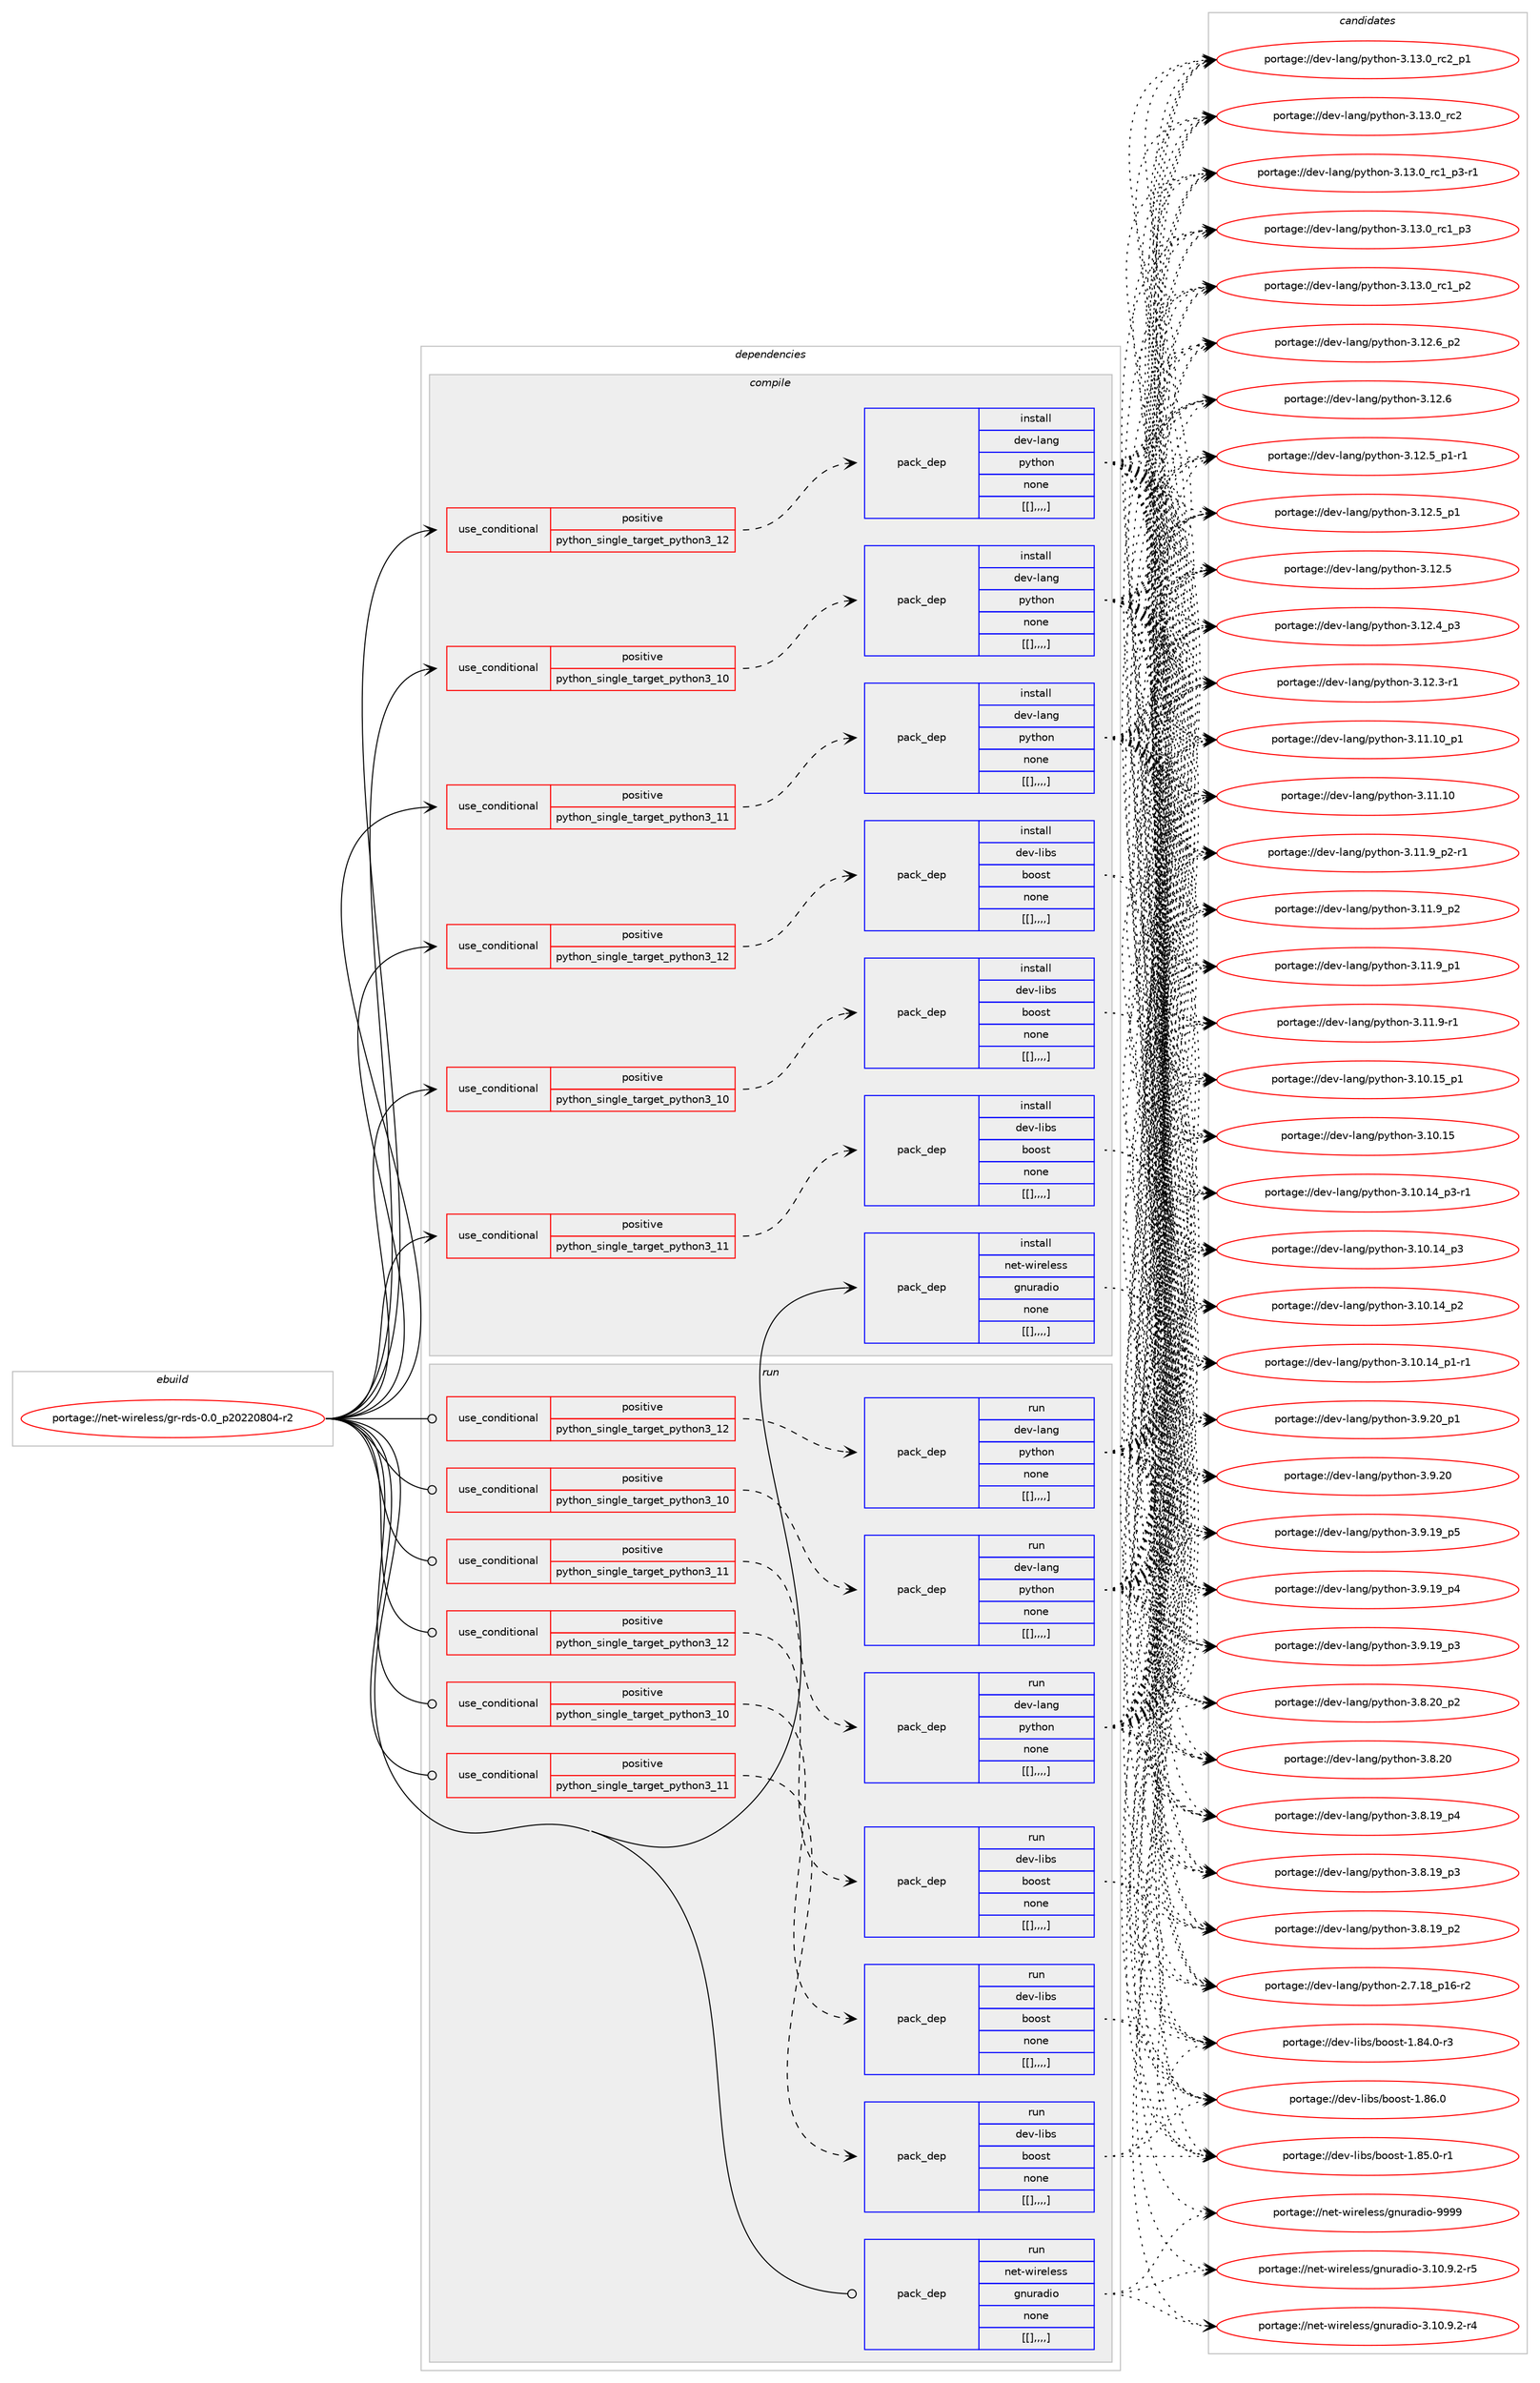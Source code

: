 digraph prolog {

# *************
# Graph options
# *************

newrank=true;
concentrate=true;
compound=true;
graph [rankdir=LR,fontname=Helvetica,fontsize=10,ranksep=1.5];#, ranksep=2.5, nodesep=0.2];
edge  [arrowhead=vee];
node  [fontname=Helvetica,fontsize=10];

# **********
# The ebuild
# **********

subgraph cluster_leftcol {
color=gray;
label=<<i>ebuild</i>>;
id [label="portage://net-wireless/gr-rds-0.0_p20220804-r2", color=red, width=4, href="../net-wireless/gr-rds-0.0_p20220804-r2.svg"];
}

# ****************
# The dependencies
# ****************

subgraph cluster_midcol {
color=gray;
label=<<i>dependencies</i>>;
subgraph cluster_compile {
fillcolor="#eeeeee";
style=filled;
label=<<i>compile</i>>;
subgraph cond106673 {
dependency399036 [label=<<TABLE BORDER="0" CELLBORDER="1" CELLSPACING="0" CELLPADDING="4"><TR><TD ROWSPAN="3" CELLPADDING="10">use_conditional</TD></TR><TR><TD>positive</TD></TR><TR><TD>python_single_target_python3_10</TD></TR></TABLE>>, shape=none, color=red];
subgraph pack289528 {
dependency399037 [label=<<TABLE BORDER="0" CELLBORDER="1" CELLSPACING="0" CELLPADDING="4" WIDTH="220"><TR><TD ROWSPAN="6" CELLPADDING="30">pack_dep</TD></TR><TR><TD WIDTH="110">install</TD></TR><TR><TD>dev-lang</TD></TR><TR><TD>python</TD></TR><TR><TD>none</TD></TR><TR><TD>[[],,,,]</TD></TR></TABLE>>, shape=none, color=blue];
}
dependency399036:e -> dependency399037:w [weight=20,style="dashed",arrowhead="vee"];
}
id:e -> dependency399036:w [weight=20,style="solid",arrowhead="vee"];
subgraph cond106674 {
dependency399038 [label=<<TABLE BORDER="0" CELLBORDER="1" CELLSPACING="0" CELLPADDING="4"><TR><TD ROWSPAN="3" CELLPADDING="10">use_conditional</TD></TR><TR><TD>positive</TD></TR><TR><TD>python_single_target_python3_10</TD></TR></TABLE>>, shape=none, color=red];
subgraph pack289529 {
dependency399039 [label=<<TABLE BORDER="0" CELLBORDER="1" CELLSPACING="0" CELLPADDING="4" WIDTH="220"><TR><TD ROWSPAN="6" CELLPADDING="30">pack_dep</TD></TR><TR><TD WIDTH="110">install</TD></TR><TR><TD>dev-libs</TD></TR><TR><TD>boost</TD></TR><TR><TD>none</TD></TR><TR><TD>[[],,,,]</TD></TR></TABLE>>, shape=none, color=blue];
}
dependency399038:e -> dependency399039:w [weight=20,style="dashed",arrowhead="vee"];
}
id:e -> dependency399038:w [weight=20,style="solid",arrowhead="vee"];
subgraph cond106675 {
dependency399040 [label=<<TABLE BORDER="0" CELLBORDER="1" CELLSPACING="0" CELLPADDING="4"><TR><TD ROWSPAN="3" CELLPADDING="10">use_conditional</TD></TR><TR><TD>positive</TD></TR><TR><TD>python_single_target_python3_11</TD></TR></TABLE>>, shape=none, color=red];
subgraph pack289530 {
dependency399041 [label=<<TABLE BORDER="0" CELLBORDER="1" CELLSPACING="0" CELLPADDING="4" WIDTH="220"><TR><TD ROWSPAN="6" CELLPADDING="30">pack_dep</TD></TR><TR><TD WIDTH="110">install</TD></TR><TR><TD>dev-lang</TD></TR><TR><TD>python</TD></TR><TR><TD>none</TD></TR><TR><TD>[[],,,,]</TD></TR></TABLE>>, shape=none, color=blue];
}
dependency399040:e -> dependency399041:w [weight=20,style="dashed",arrowhead="vee"];
}
id:e -> dependency399040:w [weight=20,style="solid",arrowhead="vee"];
subgraph cond106676 {
dependency399042 [label=<<TABLE BORDER="0" CELLBORDER="1" CELLSPACING="0" CELLPADDING="4"><TR><TD ROWSPAN="3" CELLPADDING="10">use_conditional</TD></TR><TR><TD>positive</TD></TR><TR><TD>python_single_target_python3_11</TD></TR></TABLE>>, shape=none, color=red];
subgraph pack289531 {
dependency399043 [label=<<TABLE BORDER="0" CELLBORDER="1" CELLSPACING="0" CELLPADDING="4" WIDTH="220"><TR><TD ROWSPAN="6" CELLPADDING="30">pack_dep</TD></TR><TR><TD WIDTH="110">install</TD></TR><TR><TD>dev-libs</TD></TR><TR><TD>boost</TD></TR><TR><TD>none</TD></TR><TR><TD>[[],,,,]</TD></TR></TABLE>>, shape=none, color=blue];
}
dependency399042:e -> dependency399043:w [weight=20,style="dashed",arrowhead="vee"];
}
id:e -> dependency399042:w [weight=20,style="solid",arrowhead="vee"];
subgraph cond106677 {
dependency399044 [label=<<TABLE BORDER="0" CELLBORDER="1" CELLSPACING="0" CELLPADDING="4"><TR><TD ROWSPAN="3" CELLPADDING="10">use_conditional</TD></TR><TR><TD>positive</TD></TR><TR><TD>python_single_target_python3_12</TD></TR></TABLE>>, shape=none, color=red];
subgraph pack289532 {
dependency399045 [label=<<TABLE BORDER="0" CELLBORDER="1" CELLSPACING="0" CELLPADDING="4" WIDTH="220"><TR><TD ROWSPAN="6" CELLPADDING="30">pack_dep</TD></TR><TR><TD WIDTH="110">install</TD></TR><TR><TD>dev-lang</TD></TR><TR><TD>python</TD></TR><TR><TD>none</TD></TR><TR><TD>[[],,,,]</TD></TR></TABLE>>, shape=none, color=blue];
}
dependency399044:e -> dependency399045:w [weight=20,style="dashed",arrowhead="vee"];
}
id:e -> dependency399044:w [weight=20,style="solid",arrowhead="vee"];
subgraph cond106678 {
dependency399046 [label=<<TABLE BORDER="0" CELLBORDER="1" CELLSPACING="0" CELLPADDING="4"><TR><TD ROWSPAN="3" CELLPADDING="10">use_conditional</TD></TR><TR><TD>positive</TD></TR><TR><TD>python_single_target_python3_12</TD></TR></TABLE>>, shape=none, color=red];
subgraph pack289533 {
dependency399047 [label=<<TABLE BORDER="0" CELLBORDER="1" CELLSPACING="0" CELLPADDING="4" WIDTH="220"><TR><TD ROWSPAN="6" CELLPADDING="30">pack_dep</TD></TR><TR><TD WIDTH="110">install</TD></TR><TR><TD>dev-libs</TD></TR><TR><TD>boost</TD></TR><TR><TD>none</TD></TR><TR><TD>[[],,,,]</TD></TR></TABLE>>, shape=none, color=blue];
}
dependency399046:e -> dependency399047:w [weight=20,style="dashed",arrowhead="vee"];
}
id:e -> dependency399046:w [weight=20,style="solid",arrowhead="vee"];
subgraph pack289534 {
dependency399048 [label=<<TABLE BORDER="0" CELLBORDER="1" CELLSPACING="0" CELLPADDING="4" WIDTH="220"><TR><TD ROWSPAN="6" CELLPADDING="30">pack_dep</TD></TR><TR><TD WIDTH="110">install</TD></TR><TR><TD>net-wireless</TD></TR><TR><TD>gnuradio</TD></TR><TR><TD>none</TD></TR><TR><TD>[[],,,,]</TD></TR></TABLE>>, shape=none, color=blue];
}
id:e -> dependency399048:w [weight=20,style="solid",arrowhead="vee"];
}
subgraph cluster_compileandrun {
fillcolor="#eeeeee";
style=filled;
label=<<i>compile and run</i>>;
}
subgraph cluster_run {
fillcolor="#eeeeee";
style=filled;
label=<<i>run</i>>;
subgraph cond106679 {
dependency399049 [label=<<TABLE BORDER="0" CELLBORDER="1" CELLSPACING="0" CELLPADDING="4"><TR><TD ROWSPAN="3" CELLPADDING="10">use_conditional</TD></TR><TR><TD>positive</TD></TR><TR><TD>python_single_target_python3_10</TD></TR></TABLE>>, shape=none, color=red];
subgraph pack289535 {
dependency399050 [label=<<TABLE BORDER="0" CELLBORDER="1" CELLSPACING="0" CELLPADDING="4" WIDTH="220"><TR><TD ROWSPAN="6" CELLPADDING="30">pack_dep</TD></TR><TR><TD WIDTH="110">run</TD></TR><TR><TD>dev-lang</TD></TR><TR><TD>python</TD></TR><TR><TD>none</TD></TR><TR><TD>[[],,,,]</TD></TR></TABLE>>, shape=none, color=blue];
}
dependency399049:e -> dependency399050:w [weight=20,style="dashed",arrowhead="vee"];
}
id:e -> dependency399049:w [weight=20,style="solid",arrowhead="odot"];
subgraph cond106680 {
dependency399051 [label=<<TABLE BORDER="0" CELLBORDER="1" CELLSPACING="0" CELLPADDING="4"><TR><TD ROWSPAN="3" CELLPADDING="10">use_conditional</TD></TR><TR><TD>positive</TD></TR><TR><TD>python_single_target_python3_10</TD></TR></TABLE>>, shape=none, color=red];
subgraph pack289536 {
dependency399052 [label=<<TABLE BORDER="0" CELLBORDER="1" CELLSPACING="0" CELLPADDING="4" WIDTH="220"><TR><TD ROWSPAN="6" CELLPADDING="30">pack_dep</TD></TR><TR><TD WIDTH="110">run</TD></TR><TR><TD>dev-libs</TD></TR><TR><TD>boost</TD></TR><TR><TD>none</TD></TR><TR><TD>[[],,,,]</TD></TR></TABLE>>, shape=none, color=blue];
}
dependency399051:e -> dependency399052:w [weight=20,style="dashed",arrowhead="vee"];
}
id:e -> dependency399051:w [weight=20,style="solid",arrowhead="odot"];
subgraph cond106681 {
dependency399053 [label=<<TABLE BORDER="0" CELLBORDER="1" CELLSPACING="0" CELLPADDING="4"><TR><TD ROWSPAN="3" CELLPADDING="10">use_conditional</TD></TR><TR><TD>positive</TD></TR><TR><TD>python_single_target_python3_11</TD></TR></TABLE>>, shape=none, color=red];
subgraph pack289537 {
dependency399054 [label=<<TABLE BORDER="0" CELLBORDER="1" CELLSPACING="0" CELLPADDING="4" WIDTH="220"><TR><TD ROWSPAN="6" CELLPADDING="30">pack_dep</TD></TR><TR><TD WIDTH="110">run</TD></TR><TR><TD>dev-lang</TD></TR><TR><TD>python</TD></TR><TR><TD>none</TD></TR><TR><TD>[[],,,,]</TD></TR></TABLE>>, shape=none, color=blue];
}
dependency399053:e -> dependency399054:w [weight=20,style="dashed",arrowhead="vee"];
}
id:e -> dependency399053:w [weight=20,style="solid",arrowhead="odot"];
subgraph cond106682 {
dependency399055 [label=<<TABLE BORDER="0" CELLBORDER="1" CELLSPACING="0" CELLPADDING="4"><TR><TD ROWSPAN="3" CELLPADDING="10">use_conditional</TD></TR><TR><TD>positive</TD></TR><TR><TD>python_single_target_python3_11</TD></TR></TABLE>>, shape=none, color=red];
subgraph pack289538 {
dependency399056 [label=<<TABLE BORDER="0" CELLBORDER="1" CELLSPACING="0" CELLPADDING="4" WIDTH="220"><TR><TD ROWSPAN="6" CELLPADDING="30">pack_dep</TD></TR><TR><TD WIDTH="110">run</TD></TR><TR><TD>dev-libs</TD></TR><TR><TD>boost</TD></TR><TR><TD>none</TD></TR><TR><TD>[[],,,,]</TD></TR></TABLE>>, shape=none, color=blue];
}
dependency399055:e -> dependency399056:w [weight=20,style="dashed",arrowhead="vee"];
}
id:e -> dependency399055:w [weight=20,style="solid",arrowhead="odot"];
subgraph cond106683 {
dependency399057 [label=<<TABLE BORDER="0" CELLBORDER="1" CELLSPACING="0" CELLPADDING="4"><TR><TD ROWSPAN="3" CELLPADDING="10">use_conditional</TD></TR><TR><TD>positive</TD></TR><TR><TD>python_single_target_python3_12</TD></TR></TABLE>>, shape=none, color=red];
subgraph pack289539 {
dependency399058 [label=<<TABLE BORDER="0" CELLBORDER="1" CELLSPACING="0" CELLPADDING="4" WIDTH="220"><TR><TD ROWSPAN="6" CELLPADDING="30">pack_dep</TD></TR><TR><TD WIDTH="110">run</TD></TR><TR><TD>dev-lang</TD></TR><TR><TD>python</TD></TR><TR><TD>none</TD></TR><TR><TD>[[],,,,]</TD></TR></TABLE>>, shape=none, color=blue];
}
dependency399057:e -> dependency399058:w [weight=20,style="dashed",arrowhead="vee"];
}
id:e -> dependency399057:w [weight=20,style="solid",arrowhead="odot"];
subgraph cond106684 {
dependency399059 [label=<<TABLE BORDER="0" CELLBORDER="1" CELLSPACING="0" CELLPADDING="4"><TR><TD ROWSPAN="3" CELLPADDING="10">use_conditional</TD></TR><TR><TD>positive</TD></TR><TR><TD>python_single_target_python3_12</TD></TR></TABLE>>, shape=none, color=red];
subgraph pack289540 {
dependency399060 [label=<<TABLE BORDER="0" CELLBORDER="1" CELLSPACING="0" CELLPADDING="4" WIDTH="220"><TR><TD ROWSPAN="6" CELLPADDING="30">pack_dep</TD></TR><TR><TD WIDTH="110">run</TD></TR><TR><TD>dev-libs</TD></TR><TR><TD>boost</TD></TR><TR><TD>none</TD></TR><TR><TD>[[],,,,]</TD></TR></TABLE>>, shape=none, color=blue];
}
dependency399059:e -> dependency399060:w [weight=20,style="dashed",arrowhead="vee"];
}
id:e -> dependency399059:w [weight=20,style="solid",arrowhead="odot"];
subgraph pack289541 {
dependency399061 [label=<<TABLE BORDER="0" CELLBORDER="1" CELLSPACING="0" CELLPADDING="4" WIDTH="220"><TR><TD ROWSPAN="6" CELLPADDING="30">pack_dep</TD></TR><TR><TD WIDTH="110">run</TD></TR><TR><TD>net-wireless</TD></TR><TR><TD>gnuradio</TD></TR><TR><TD>none</TD></TR><TR><TD>[[],,,,]</TD></TR></TABLE>>, shape=none, color=blue];
}
id:e -> dependency399061:w [weight=20,style="solid",arrowhead="odot"];
}
}

# **************
# The candidates
# **************

subgraph cluster_choices {
rank=same;
color=gray;
label=<<i>candidates</i>>;

subgraph choice289528 {
color=black;
nodesep=1;
choice100101118451089711010347112121116104111110455146495146489511499509511249 [label="portage://dev-lang/python-3.13.0_rc2_p1", color=red, width=4,href="../dev-lang/python-3.13.0_rc2_p1.svg"];
choice10010111845108971101034711212111610411111045514649514648951149950 [label="portage://dev-lang/python-3.13.0_rc2", color=red, width=4,href="../dev-lang/python-3.13.0_rc2.svg"];
choice1001011184510897110103471121211161041111104551464951464895114994995112514511449 [label="portage://dev-lang/python-3.13.0_rc1_p3-r1", color=red, width=4,href="../dev-lang/python-3.13.0_rc1_p3-r1.svg"];
choice100101118451089711010347112121116104111110455146495146489511499499511251 [label="portage://dev-lang/python-3.13.0_rc1_p3", color=red, width=4,href="../dev-lang/python-3.13.0_rc1_p3.svg"];
choice100101118451089711010347112121116104111110455146495146489511499499511250 [label="portage://dev-lang/python-3.13.0_rc1_p2", color=red, width=4,href="../dev-lang/python-3.13.0_rc1_p2.svg"];
choice100101118451089711010347112121116104111110455146495046549511250 [label="portage://dev-lang/python-3.12.6_p2", color=red, width=4,href="../dev-lang/python-3.12.6_p2.svg"];
choice10010111845108971101034711212111610411111045514649504654 [label="portage://dev-lang/python-3.12.6", color=red, width=4,href="../dev-lang/python-3.12.6.svg"];
choice1001011184510897110103471121211161041111104551464950465395112494511449 [label="portage://dev-lang/python-3.12.5_p1-r1", color=red, width=4,href="../dev-lang/python-3.12.5_p1-r1.svg"];
choice100101118451089711010347112121116104111110455146495046539511249 [label="portage://dev-lang/python-3.12.5_p1", color=red, width=4,href="../dev-lang/python-3.12.5_p1.svg"];
choice10010111845108971101034711212111610411111045514649504653 [label="portage://dev-lang/python-3.12.5", color=red, width=4,href="../dev-lang/python-3.12.5.svg"];
choice100101118451089711010347112121116104111110455146495046529511251 [label="portage://dev-lang/python-3.12.4_p3", color=red, width=4,href="../dev-lang/python-3.12.4_p3.svg"];
choice100101118451089711010347112121116104111110455146495046514511449 [label="portage://dev-lang/python-3.12.3-r1", color=red, width=4,href="../dev-lang/python-3.12.3-r1.svg"];
choice10010111845108971101034711212111610411111045514649494649489511249 [label="portage://dev-lang/python-3.11.10_p1", color=red, width=4,href="../dev-lang/python-3.11.10_p1.svg"];
choice1001011184510897110103471121211161041111104551464949464948 [label="portage://dev-lang/python-3.11.10", color=red, width=4,href="../dev-lang/python-3.11.10.svg"];
choice1001011184510897110103471121211161041111104551464949465795112504511449 [label="portage://dev-lang/python-3.11.9_p2-r1", color=red, width=4,href="../dev-lang/python-3.11.9_p2-r1.svg"];
choice100101118451089711010347112121116104111110455146494946579511250 [label="portage://dev-lang/python-3.11.9_p2", color=red, width=4,href="../dev-lang/python-3.11.9_p2.svg"];
choice100101118451089711010347112121116104111110455146494946579511249 [label="portage://dev-lang/python-3.11.9_p1", color=red, width=4,href="../dev-lang/python-3.11.9_p1.svg"];
choice100101118451089711010347112121116104111110455146494946574511449 [label="portage://dev-lang/python-3.11.9-r1", color=red, width=4,href="../dev-lang/python-3.11.9-r1.svg"];
choice10010111845108971101034711212111610411111045514649484649539511249 [label="portage://dev-lang/python-3.10.15_p1", color=red, width=4,href="../dev-lang/python-3.10.15_p1.svg"];
choice1001011184510897110103471121211161041111104551464948464953 [label="portage://dev-lang/python-3.10.15", color=red, width=4,href="../dev-lang/python-3.10.15.svg"];
choice100101118451089711010347112121116104111110455146494846495295112514511449 [label="portage://dev-lang/python-3.10.14_p3-r1", color=red, width=4,href="../dev-lang/python-3.10.14_p3-r1.svg"];
choice10010111845108971101034711212111610411111045514649484649529511251 [label="portage://dev-lang/python-3.10.14_p3", color=red, width=4,href="../dev-lang/python-3.10.14_p3.svg"];
choice10010111845108971101034711212111610411111045514649484649529511250 [label="portage://dev-lang/python-3.10.14_p2", color=red, width=4,href="../dev-lang/python-3.10.14_p2.svg"];
choice100101118451089711010347112121116104111110455146494846495295112494511449 [label="portage://dev-lang/python-3.10.14_p1-r1", color=red, width=4,href="../dev-lang/python-3.10.14_p1-r1.svg"];
choice100101118451089711010347112121116104111110455146574650489511249 [label="portage://dev-lang/python-3.9.20_p1", color=red, width=4,href="../dev-lang/python-3.9.20_p1.svg"];
choice10010111845108971101034711212111610411111045514657465048 [label="portage://dev-lang/python-3.9.20", color=red, width=4,href="../dev-lang/python-3.9.20.svg"];
choice100101118451089711010347112121116104111110455146574649579511253 [label="portage://dev-lang/python-3.9.19_p5", color=red, width=4,href="../dev-lang/python-3.9.19_p5.svg"];
choice100101118451089711010347112121116104111110455146574649579511252 [label="portage://dev-lang/python-3.9.19_p4", color=red, width=4,href="../dev-lang/python-3.9.19_p4.svg"];
choice100101118451089711010347112121116104111110455146574649579511251 [label="portage://dev-lang/python-3.9.19_p3", color=red, width=4,href="../dev-lang/python-3.9.19_p3.svg"];
choice100101118451089711010347112121116104111110455146564650489511250 [label="portage://dev-lang/python-3.8.20_p2", color=red, width=4,href="../dev-lang/python-3.8.20_p2.svg"];
choice10010111845108971101034711212111610411111045514656465048 [label="portage://dev-lang/python-3.8.20", color=red, width=4,href="../dev-lang/python-3.8.20.svg"];
choice100101118451089711010347112121116104111110455146564649579511252 [label="portage://dev-lang/python-3.8.19_p4", color=red, width=4,href="../dev-lang/python-3.8.19_p4.svg"];
choice100101118451089711010347112121116104111110455146564649579511251 [label="portage://dev-lang/python-3.8.19_p3", color=red, width=4,href="../dev-lang/python-3.8.19_p3.svg"];
choice100101118451089711010347112121116104111110455146564649579511250 [label="portage://dev-lang/python-3.8.19_p2", color=red, width=4,href="../dev-lang/python-3.8.19_p2.svg"];
choice100101118451089711010347112121116104111110455046554649569511249544511450 [label="portage://dev-lang/python-2.7.18_p16-r2", color=red, width=4,href="../dev-lang/python-2.7.18_p16-r2.svg"];
dependency399037:e -> choice100101118451089711010347112121116104111110455146495146489511499509511249:w [style=dotted,weight="100"];
dependency399037:e -> choice10010111845108971101034711212111610411111045514649514648951149950:w [style=dotted,weight="100"];
dependency399037:e -> choice1001011184510897110103471121211161041111104551464951464895114994995112514511449:w [style=dotted,weight="100"];
dependency399037:e -> choice100101118451089711010347112121116104111110455146495146489511499499511251:w [style=dotted,weight="100"];
dependency399037:e -> choice100101118451089711010347112121116104111110455146495146489511499499511250:w [style=dotted,weight="100"];
dependency399037:e -> choice100101118451089711010347112121116104111110455146495046549511250:w [style=dotted,weight="100"];
dependency399037:e -> choice10010111845108971101034711212111610411111045514649504654:w [style=dotted,weight="100"];
dependency399037:e -> choice1001011184510897110103471121211161041111104551464950465395112494511449:w [style=dotted,weight="100"];
dependency399037:e -> choice100101118451089711010347112121116104111110455146495046539511249:w [style=dotted,weight="100"];
dependency399037:e -> choice10010111845108971101034711212111610411111045514649504653:w [style=dotted,weight="100"];
dependency399037:e -> choice100101118451089711010347112121116104111110455146495046529511251:w [style=dotted,weight="100"];
dependency399037:e -> choice100101118451089711010347112121116104111110455146495046514511449:w [style=dotted,weight="100"];
dependency399037:e -> choice10010111845108971101034711212111610411111045514649494649489511249:w [style=dotted,weight="100"];
dependency399037:e -> choice1001011184510897110103471121211161041111104551464949464948:w [style=dotted,weight="100"];
dependency399037:e -> choice1001011184510897110103471121211161041111104551464949465795112504511449:w [style=dotted,weight="100"];
dependency399037:e -> choice100101118451089711010347112121116104111110455146494946579511250:w [style=dotted,weight="100"];
dependency399037:e -> choice100101118451089711010347112121116104111110455146494946579511249:w [style=dotted,weight="100"];
dependency399037:e -> choice100101118451089711010347112121116104111110455146494946574511449:w [style=dotted,weight="100"];
dependency399037:e -> choice10010111845108971101034711212111610411111045514649484649539511249:w [style=dotted,weight="100"];
dependency399037:e -> choice1001011184510897110103471121211161041111104551464948464953:w [style=dotted,weight="100"];
dependency399037:e -> choice100101118451089711010347112121116104111110455146494846495295112514511449:w [style=dotted,weight="100"];
dependency399037:e -> choice10010111845108971101034711212111610411111045514649484649529511251:w [style=dotted,weight="100"];
dependency399037:e -> choice10010111845108971101034711212111610411111045514649484649529511250:w [style=dotted,weight="100"];
dependency399037:e -> choice100101118451089711010347112121116104111110455146494846495295112494511449:w [style=dotted,weight="100"];
dependency399037:e -> choice100101118451089711010347112121116104111110455146574650489511249:w [style=dotted,weight="100"];
dependency399037:e -> choice10010111845108971101034711212111610411111045514657465048:w [style=dotted,weight="100"];
dependency399037:e -> choice100101118451089711010347112121116104111110455146574649579511253:w [style=dotted,weight="100"];
dependency399037:e -> choice100101118451089711010347112121116104111110455146574649579511252:w [style=dotted,weight="100"];
dependency399037:e -> choice100101118451089711010347112121116104111110455146574649579511251:w [style=dotted,weight="100"];
dependency399037:e -> choice100101118451089711010347112121116104111110455146564650489511250:w [style=dotted,weight="100"];
dependency399037:e -> choice10010111845108971101034711212111610411111045514656465048:w [style=dotted,weight="100"];
dependency399037:e -> choice100101118451089711010347112121116104111110455146564649579511252:w [style=dotted,weight="100"];
dependency399037:e -> choice100101118451089711010347112121116104111110455146564649579511251:w [style=dotted,weight="100"];
dependency399037:e -> choice100101118451089711010347112121116104111110455146564649579511250:w [style=dotted,weight="100"];
dependency399037:e -> choice100101118451089711010347112121116104111110455046554649569511249544511450:w [style=dotted,weight="100"];
}
subgraph choice289529 {
color=black;
nodesep=1;
choice1001011184510810598115479811111111511645494656544648 [label="portage://dev-libs/boost-1.86.0", color=red, width=4,href="../dev-libs/boost-1.86.0.svg"];
choice10010111845108105981154798111111115116454946565346484511449 [label="portage://dev-libs/boost-1.85.0-r1", color=red, width=4,href="../dev-libs/boost-1.85.0-r1.svg"];
choice10010111845108105981154798111111115116454946565246484511451 [label="portage://dev-libs/boost-1.84.0-r3", color=red, width=4,href="../dev-libs/boost-1.84.0-r3.svg"];
dependency399039:e -> choice1001011184510810598115479811111111511645494656544648:w [style=dotted,weight="100"];
dependency399039:e -> choice10010111845108105981154798111111115116454946565346484511449:w [style=dotted,weight="100"];
dependency399039:e -> choice10010111845108105981154798111111115116454946565246484511451:w [style=dotted,weight="100"];
}
subgraph choice289530 {
color=black;
nodesep=1;
choice100101118451089711010347112121116104111110455146495146489511499509511249 [label="portage://dev-lang/python-3.13.0_rc2_p1", color=red, width=4,href="../dev-lang/python-3.13.0_rc2_p1.svg"];
choice10010111845108971101034711212111610411111045514649514648951149950 [label="portage://dev-lang/python-3.13.0_rc2", color=red, width=4,href="../dev-lang/python-3.13.0_rc2.svg"];
choice1001011184510897110103471121211161041111104551464951464895114994995112514511449 [label="portage://dev-lang/python-3.13.0_rc1_p3-r1", color=red, width=4,href="../dev-lang/python-3.13.0_rc1_p3-r1.svg"];
choice100101118451089711010347112121116104111110455146495146489511499499511251 [label="portage://dev-lang/python-3.13.0_rc1_p3", color=red, width=4,href="../dev-lang/python-3.13.0_rc1_p3.svg"];
choice100101118451089711010347112121116104111110455146495146489511499499511250 [label="portage://dev-lang/python-3.13.0_rc1_p2", color=red, width=4,href="../dev-lang/python-3.13.0_rc1_p2.svg"];
choice100101118451089711010347112121116104111110455146495046549511250 [label="portage://dev-lang/python-3.12.6_p2", color=red, width=4,href="../dev-lang/python-3.12.6_p2.svg"];
choice10010111845108971101034711212111610411111045514649504654 [label="portage://dev-lang/python-3.12.6", color=red, width=4,href="../dev-lang/python-3.12.6.svg"];
choice1001011184510897110103471121211161041111104551464950465395112494511449 [label="portage://dev-lang/python-3.12.5_p1-r1", color=red, width=4,href="../dev-lang/python-3.12.5_p1-r1.svg"];
choice100101118451089711010347112121116104111110455146495046539511249 [label="portage://dev-lang/python-3.12.5_p1", color=red, width=4,href="../dev-lang/python-3.12.5_p1.svg"];
choice10010111845108971101034711212111610411111045514649504653 [label="portage://dev-lang/python-3.12.5", color=red, width=4,href="../dev-lang/python-3.12.5.svg"];
choice100101118451089711010347112121116104111110455146495046529511251 [label="portage://dev-lang/python-3.12.4_p3", color=red, width=4,href="../dev-lang/python-3.12.4_p3.svg"];
choice100101118451089711010347112121116104111110455146495046514511449 [label="portage://dev-lang/python-3.12.3-r1", color=red, width=4,href="../dev-lang/python-3.12.3-r1.svg"];
choice10010111845108971101034711212111610411111045514649494649489511249 [label="portage://dev-lang/python-3.11.10_p1", color=red, width=4,href="../dev-lang/python-3.11.10_p1.svg"];
choice1001011184510897110103471121211161041111104551464949464948 [label="portage://dev-lang/python-3.11.10", color=red, width=4,href="../dev-lang/python-3.11.10.svg"];
choice1001011184510897110103471121211161041111104551464949465795112504511449 [label="portage://dev-lang/python-3.11.9_p2-r1", color=red, width=4,href="../dev-lang/python-3.11.9_p2-r1.svg"];
choice100101118451089711010347112121116104111110455146494946579511250 [label="portage://dev-lang/python-3.11.9_p2", color=red, width=4,href="../dev-lang/python-3.11.9_p2.svg"];
choice100101118451089711010347112121116104111110455146494946579511249 [label="portage://dev-lang/python-3.11.9_p1", color=red, width=4,href="../dev-lang/python-3.11.9_p1.svg"];
choice100101118451089711010347112121116104111110455146494946574511449 [label="portage://dev-lang/python-3.11.9-r1", color=red, width=4,href="../dev-lang/python-3.11.9-r1.svg"];
choice10010111845108971101034711212111610411111045514649484649539511249 [label="portage://dev-lang/python-3.10.15_p1", color=red, width=4,href="../dev-lang/python-3.10.15_p1.svg"];
choice1001011184510897110103471121211161041111104551464948464953 [label="portage://dev-lang/python-3.10.15", color=red, width=4,href="../dev-lang/python-3.10.15.svg"];
choice100101118451089711010347112121116104111110455146494846495295112514511449 [label="portage://dev-lang/python-3.10.14_p3-r1", color=red, width=4,href="../dev-lang/python-3.10.14_p3-r1.svg"];
choice10010111845108971101034711212111610411111045514649484649529511251 [label="portage://dev-lang/python-3.10.14_p3", color=red, width=4,href="../dev-lang/python-3.10.14_p3.svg"];
choice10010111845108971101034711212111610411111045514649484649529511250 [label="portage://dev-lang/python-3.10.14_p2", color=red, width=4,href="../dev-lang/python-3.10.14_p2.svg"];
choice100101118451089711010347112121116104111110455146494846495295112494511449 [label="portage://dev-lang/python-3.10.14_p1-r1", color=red, width=4,href="../dev-lang/python-3.10.14_p1-r1.svg"];
choice100101118451089711010347112121116104111110455146574650489511249 [label="portage://dev-lang/python-3.9.20_p1", color=red, width=4,href="../dev-lang/python-3.9.20_p1.svg"];
choice10010111845108971101034711212111610411111045514657465048 [label="portage://dev-lang/python-3.9.20", color=red, width=4,href="../dev-lang/python-3.9.20.svg"];
choice100101118451089711010347112121116104111110455146574649579511253 [label="portage://dev-lang/python-3.9.19_p5", color=red, width=4,href="../dev-lang/python-3.9.19_p5.svg"];
choice100101118451089711010347112121116104111110455146574649579511252 [label="portage://dev-lang/python-3.9.19_p4", color=red, width=4,href="../dev-lang/python-3.9.19_p4.svg"];
choice100101118451089711010347112121116104111110455146574649579511251 [label="portage://dev-lang/python-3.9.19_p3", color=red, width=4,href="../dev-lang/python-3.9.19_p3.svg"];
choice100101118451089711010347112121116104111110455146564650489511250 [label="portage://dev-lang/python-3.8.20_p2", color=red, width=4,href="../dev-lang/python-3.8.20_p2.svg"];
choice10010111845108971101034711212111610411111045514656465048 [label="portage://dev-lang/python-3.8.20", color=red, width=4,href="../dev-lang/python-3.8.20.svg"];
choice100101118451089711010347112121116104111110455146564649579511252 [label="portage://dev-lang/python-3.8.19_p4", color=red, width=4,href="../dev-lang/python-3.8.19_p4.svg"];
choice100101118451089711010347112121116104111110455146564649579511251 [label="portage://dev-lang/python-3.8.19_p3", color=red, width=4,href="../dev-lang/python-3.8.19_p3.svg"];
choice100101118451089711010347112121116104111110455146564649579511250 [label="portage://dev-lang/python-3.8.19_p2", color=red, width=4,href="../dev-lang/python-3.8.19_p2.svg"];
choice100101118451089711010347112121116104111110455046554649569511249544511450 [label="portage://dev-lang/python-2.7.18_p16-r2", color=red, width=4,href="../dev-lang/python-2.7.18_p16-r2.svg"];
dependency399041:e -> choice100101118451089711010347112121116104111110455146495146489511499509511249:w [style=dotted,weight="100"];
dependency399041:e -> choice10010111845108971101034711212111610411111045514649514648951149950:w [style=dotted,weight="100"];
dependency399041:e -> choice1001011184510897110103471121211161041111104551464951464895114994995112514511449:w [style=dotted,weight="100"];
dependency399041:e -> choice100101118451089711010347112121116104111110455146495146489511499499511251:w [style=dotted,weight="100"];
dependency399041:e -> choice100101118451089711010347112121116104111110455146495146489511499499511250:w [style=dotted,weight="100"];
dependency399041:e -> choice100101118451089711010347112121116104111110455146495046549511250:w [style=dotted,weight="100"];
dependency399041:e -> choice10010111845108971101034711212111610411111045514649504654:w [style=dotted,weight="100"];
dependency399041:e -> choice1001011184510897110103471121211161041111104551464950465395112494511449:w [style=dotted,weight="100"];
dependency399041:e -> choice100101118451089711010347112121116104111110455146495046539511249:w [style=dotted,weight="100"];
dependency399041:e -> choice10010111845108971101034711212111610411111045514649504653:w [style=dotted,weight="100"];
dependency399041:e -> choice100101118451089711010347112121116104111110455146495046529511251:w [style=dotted,weight="100"];
dependency399041:e -> choice100101118451089711010347112121116104111110455146495046514511449:w [style=dotted,weight="100"];
dependency399041:e -> choice10010111845108971101034711212111610411111045514649494649489511249:w [style=dotted,weight="100"];
dependency399041:e -> choice1001011184510897110103471121211161041111104551464949464948:w [style=dotted,weight="100"];
dependency399041:e -> choice1001011184510897110103471121211161041111104551464949465795112504511449:w [style=dotted,weight="100"];
dependency399041:e -> choice100101118451089711010347112121116104111110455146494946579511250:w [style=dotted,weight="100"];
dependency399041:e -> choice100101118451089711010347112121116104111110455146494946579511249:w [style=dotted,weight="100"];
dependency399041:e -> choice100101118451089711010347112121116104111110455146494946574511449:w [style=dotted,weight="100"];
dependency399041:e -> choice10010111845108971101034711212111610411111045514649484649539511249:w [style=dotted,weight="100"];
dependency399041:e -> choice1001011184510897110103471121211161041111104551464948464953:w [style=dotted,weight="100"];
dependency399041:e -> choice100101118451089711010347112121116104111110455146494846495295112514511449:w [style=dotted,weight="100"];
dependency399041:e -> choice10010111845108971101034711212111610411111045514649484649529511251:w [style=dotted,weight="100"];
dependency399041:e -> choice10010111845108971101034711212111610411111045514649484649529511250:w [style=dotted,weight="100"];
dependency399041:e -> choice100101118451089711010347112121116104111110455146494846495295112494511449:w [style=dotted,weight="100"];
dependency399041:e -> choice100101118451089711010347112121116104111110455146574650489511249:w [style=dotted,weight="100"];
dependency399041:e -> choice10010111845108971101034711212111610411111045514657465048:w [style=dotted,weight="100"];
dependency399041:e -> choice100101118451089711010347112121116104111110455146574649579511253:w [style=dotted,weight="100"];
dependency399041:e -> choice100101118451089711010347112121116104111110455146574649579511252:w [style=dotted,weight="100"];
dependency399041:e -> choice100101118451089711010347112121116104111110455146574649579511251:w [style=dotted,weight="100"];
dependency399041:e -> choice100101118451089711010347112121116104111110455146564650489511250:w [style=dotted,weight="100"];
dependency399041:e -> choice10010111845108971101034711212111610411111045514656465048:w [style=dotted,weight="100"];
dependency399041:e -> choice100101118451089711010347112121116104111110455146564649579511252:w [style=dotted,weight="100"];
dependency399041:e -> choice100101118451089711010347112121116104111110455146564649579511251:w [style=dotted,weight="100"];
dependency399041:e -> choice100101118451089711010347112121116104111110455146564649579511250:w [style=dotted,weight="100"];
dependency399041:e -> choice100101118451089711010347112121116104111110455046554649569511249544511450:w [style=dotted,weight="100"];
}
subgraph choice289531 {
color=black;
nodesep=1;
choice1001011184510810598115479811111111511645494656544648 [label="portage://dev-libs/boost-1.86.0", color=red, width=4,href="../dev-libs/boost-1.86.0.svg"];
choice10010111845108105981154798111111115116454946565346484511449 [label="portage://dev-libs/boost-1.85.0-r1", color=red, width=4,href="../dev-libs/boost-1.85.0-r1.svg"];
choice10010111845108105981154798111111115116454946565246484511451 [label="portage://dev-libs/boost-1.84.0-r3", color=red, width=4,href="../dev-libs/boost-1.84.0-r3.svg"];
dependency399043:e -> choice1001011184510810598115479811111111511645494656544648:w [style=dotted,weight="100"];
dependency399043:e -> choice10010111845108105981154798111111115116454946565346484511449:w [style=dotted,weight="100"];
dependency399043:e -> choice10010111845108105981154798111111115116454946565246484511451:w [style=dotted,weight="100"];
}
subgraph choice289532 {
color=black;
nodesep=1;
choice100101118451089711010347112121116104111110455146495146489511499509511249 [label="portage://dev-lang/python-3.13.0_rc2_p1", color=red, width=4,href="../dev-lang/python-3.13.0_rc2_p1.svg"];
choice10010111845108971101034711212111610411111045514649514648951149950 [label="portage://dev-lang/python-3.13.0_rc2", color=red, width=4,href="../dev-lang/python-3.13.0_rc2.svg"];
choice1001011184510897110103471121211161041111104551464951464895114994995112514511449 [label="portage://dev-lang/python-3.13.0_rc1_p3-r1", color=red, width=4,href="../dev-lang/python-3.13.0_rc1_p3-r1.svg"];
choice100101118451089711010347112121116104111110455146495146489511499499511251 [label="portage://dev-lang/python-3.13.0_rc1_p3", color=red, width=4,href="../dev-lang/python-3.13.0_rc1_p3.svg"];
choice100101118451089711010347112121116104111110455146495146489511499499511250 [label="portage://dev-lang/python-3.13.0_rc1_p2", color=red, width=4,href="../dev-lang/python-3.13.0_rc1_p2.svg"];
choice100101118451089711010347112121116104111110455146495046549511250 [label="portage://dev-lang/python-3.12.6_p2", color=red, width=4,href="../dev-lang/python-3.12.6_p2.svg"];
choice10010111845108971101034711212111610411111045514649504654 [label="portage://dev-lang/python-3.12.6", color=red, width=4,href="../dev-lang/python-3.12.6.svg"];
choice1001011184510897110103471121211161041111104551464950465395112494511449 [label="portage://dev-lang/python-3.12.5_p1-r1", color=red, width=4,href="../dev-lang/python-3.12.5_p1-r1.svg"];
choice100101118451089711010347112121116104111110455146495046539511249 [label="portage://dev-lang/python-3.12.5_p1", color=red, width=4,href="../dev-lang/python-3.12.5_p1.svg"];
choice10010111845108971101034711212111610411111045514649504653 [label="portage://dev-lang/python-3.12.5", color=red, width=4,href="../dev-lang/python-3.12.5.svg"];
choice100101118451089711010347112121116104111110455146495046529511251 [label="portage://dev-lang/python-3.12.4_p3", color=red, width=4,href="../dev-lang/python-3.12.4_p3.svg"];
choice100101118451089711010347112121116104111110455146495046514511449 [label="portage://dev-lang/python-3.12.3-r1", color=red, width=4,href="../dev-lang/python-3.12.3-r1.svg"];
choice10010111845108971101034711212111610411111045514649494649489511249 [label="portage://dev-lang/python-3.11.10_p1", color=red, width=4,href="../dev-lang/python-3.11.10_p1.svg"];
choice1001011184510897110103471121211161041111104551464949464948 [label="portage://dev-lang/python-3.11.10", color=red, width=4,href="../dev-lang/python-3.11.10.svg"];
choice1001011184510897110103471121211161041111104551464949465795112504511449 [label="portage://dev-lang/python-3.11.9_p2-r1", color=red, width=4,href="../dev-lang/python-3.11.9_p2-r1.svg"];
choice100101118451089711010347112121116104111110455146494946579511250 [label="portage://dev-lang/python-3.11.9_p2", color=red, width=4,href="../dev-lang/python-3.11.9_p2.svg"];
choice100101118451089711010347112121116104111110455146494946579511249 [label="portage://dev-lang/python-3.11.9_p1", color=red, width=4,href="../dev-lang/python-3.11.9_p1.svg"];
choice100101118451089711010347112121116104111110455146494946574511449 [label="portage://dev-lang/python-3.11.9-r1", color=red, width=4,href="../dev-lang/python-3.11.9-r1.svg"];
choice10010111845108971101034711212111610411111045514649484649539511249 [label="portage://dev-lang/python-3.10.15_p1", color=red, width=4,href="../dev-lang/python-3.10.15_p1.svg"];
choice1001011184510897110103471121211161041111104551464948464953 [label="portage://dev-lang/python-3.10.15", color=red, width=4,href="../dev-lang/python-3.10.15.svg"];
choice100101118451089711010347112121116104111110455146494846495295112514511449 [label="portage://dev-lang/python-3.10.14_p3-r1", color=red, width=4,href="../dev-lang/python-3.10.14_p3-r1.svg"];
choice10010111845108971101034711212111610411111045514649484649529511251 [label="portage://dev-lang/python-3.10.14_p3", color=red, width=4,href="../dev-lang/python-3.10.14_p3.svg"];
choice10010111845108971101034711212111610411111045514649484649529511250 [label="portage://dev-lang/python-3.10.14_p2", color=red, width=4,href="../dev-lang/python-3.10.14_p2.svg"];
choice100101118451089711010347112121116104111110455146494846495295112494511449 [label="portage://dev-lang/python-3.10.14_p1-r1", color=red, width=4,href="../dev-lang/python-3.10.14_p1-r1.svg"];
choice100101118451089711010347112121116104111110455146574650489511249 [label="portage://dev-lang/python-3.9.20_p1", color=red, width=4,href="../dev-lang/python-3.9.20_p1.svg"];
choice10010111845108971101034711212111610411111045514657465048 [label="portage://dev-lang/python-3.9.20", color=red, width=4,href="../dev-lang/python-3.9.20.svg"];
choice100101118451089711010347112121116104111110455146574649579511253 [label="portage://dev-lang/python-3.9.19_p5", color=red, width=4,href="../dev-lang/python-3.9.19_p5.svg"];
choice100101118451089711010347112121116104111110455146574649579511252 [label="portage://dev-lang/python-3.9.19_p4", color=red, width=4,href="../dev-lang/python-3.9.19_p4.svg"];
choice100101118451089711010347112121116104111110455146574649579511251 [label="portage://dev-lang/python-3.9.19_p3", color=red, width=4,href="../dev-lang/python-3.9.19_p3.svg"];
choice100101118451089711010347112121116104111110455146564650489511250 [label="portage://dev-lang/python-3.8.20_p2", color=red, width=4,href="../dev-lang/python-3.8.20_p2.svg"];
choice10010111845108971101034711212111610411111045514656465048 [label="portage://dev-lang/python-3.8.20", color=red, width=4,href="../dev-lang/python-3.8.20.svg"];
choice100101118451089711010347112121116104111110455146564649579511252 [label="portage://dev-lang/python-3.8.19_p4", color=red, width=4,href="../dev-lang/python-3.8.19_p4.svg"];
choice100101118451089711010347112121116104111110455146564649579511251 [label="portage://dev-lang/python-3.8.19_p3", color=red, width=4,href="../dev-lang/python-3.8.19_p3.svg"];
choice100101118451089711010347112121116104111110455146564649579511250 [label="portage://dev-lang/python-3.8.19_p2", color=red, width=4,href="../dev-lang/python-3.8.19_p2.svg"];
choice100101118451089711010347112121116104111110455046554649569511249544511450 [label="portage://dev-lang/python-2.7.18_p16-r2", color=red, width=4,href="../dev-lang/python-2.7.18_p16-r2.svg"];
dependency399045:e -> choice100101118451089711010347112121116104111110455146495146489511499509511249:w [style=dotted,weight="100"];
dependency399045:e -> choice10010111845108971101034711212111610411111045514649514648951149950:w [style=dotted,weight="100"];
dependency399045:e -> choice1001011184510897110103471121211161041111104551464951464895114994995112514511449:w [style=dotted,weight="100"];
dependency399045:e -> choice100101118451089711010347112121116104111110455146495146489511499499511251:w [style=dotted,weight="100"];
dependency399045:e -> choice100101118451089711010347112121116104111110455146495146489511499499511250:w [style=dotted,weight="100"];
dependency399045:e -> choice100101118451089711010347112121116104111110455146495046549511250:w [style=dotted,weight="100"];
dependency399045:e -> choice10010111845108971101034711212111610411111045514649504654:w [style=dotted,weight="100"];
dependency399045:e -> choice1001011184510897110103471121211161041111104551464950465395112494511449:w [style=dotted,weight="100"];
dependency399045:e -> choice100101118451089711010347112121116104111110455146495046539511249:w [style=dotted,weight="100"];
dependency399045:e -> choice10010111845108971101034711212111610411111045514649504653:w [style=dotted,weight="100"];
dependency399045:e -> choice100101118451089711010347112121116104111110455146495046529511251:w [style=dotted,weight="100"];
dependency399045:e -> choice100101118451089711010347112121116104111110455146495046514511449:w [style=dotted,weight="100"];
dependency399045:e -> choice10010111845108971101034711212111610411111045514649494649489511249:w [style=dotted,weight="100"];
dependency399045:e -> choice1001011184510897110103471121211161041111104551464949464948:w [style=dotted,weight="100"];
dependency399045:e -> choice1001011184510897110103471121211161041111104551464949465795112504511449:w [style=dotted,weight="100"];
dependency399045:e -> choice100101118451089711010347112121116104111110455146494946579511250:w [style=dotted,weight="100"];
dependency399045:e -> choice100101118451089711010347112121116104111110455146494946579511249:w [style=dotted,weight="100"];
dependency399045:e -> choice100101118451089711010347112121116104111110455146494946574511449:w [style=dotted,weight="100"];
dependency399045:e -> choice10010111845108971101034711212111610411111045514649484649539511249:w [style=dotted,weight="100"];
dependency399045:e -> choice1001011184510897110103471121211161041111104551464948464953:w [style=dotted,weight="100"];
dependency399045:e -> choice100101118451089711010347112121116104111110455146494846495295112514511449:w [style=dotted,weight="100"];
dependency399045:e -> choice10010111845108971101034711212111610411111045514649484649529511251:w [style=dotted,weight="100"];
dependency399045:e -> choice10010111845108971101034711212111610411111045514649484649529511250:w [style=dotted,weight="100"];
dependency399045:e -> choice100101118451089711010347112121116104111110455146494846495295112494511449:w [style=dotted,weight="100"];
dependency399045:e -> choice100101118451089711010347112121116104111110455146574650489511249:w [style=dotted,weight="100"];
dependency399045:e -> choice10010111845108971101034711212111610411111045514657465048:w [style=dotted,weight="100"];
dependency399045:e -> choice100101118451089711010347112121116104111110455146574649579511253:w [style=dotted,weight="100"];
dependency399045:e -> choice100101118451089711010347112121116104111110455146574649579511252:w [style=dotted,weight="100"];
dependency399045:e -> choice100101118451089711010347112121116104111110455146574649579511251:w [style=dotted,weight="100"];
dependency399045:e -> choice100101118451089711010347112121116104111110455146564650489511250:w [style=dotted,weight="100"];
dependency399045:e -> choice10010111845108971101034711212111610411111045514656465048:w [style=dotted,weight="100"];
dependency399045:e -> choice100101118451089711010347112121116104111110455146564649579511252:w [style=dotted,weight="100"];
dependency399045:e -> choice100101118451089711010347112121116104111110455146564649579511251:w [style=dotted,weight="100"];
dependency399045:e -> choice100101118451089711010347112121116104111110455146564649579511250:w [style=dotted,weight="100"];
dependency399045:e -> choice100101118451089711010347112121116104111110455046554649569511249544511450:w [style=dotted,weight="100"];
}
subgraph choice289533 {
color=black;
nodesep=1;
choice1001011184510810598115479811111111511645494656544648 [label="portage://dev-libs/boost-1.86.0", color=red, width=4,href="../dev-libs/boost-1.86.0.svg"];
choice10010111845108105981154798111111115116454946565346484511449 [label="portage://dev-libs/boost-1.85.0-r1", color=red, width=4,href="../dev-libs/boost-1.85.0-r1.svg"];
choice10010111845108105981154798111111115116454946565246484511451 [label="portage://dev-libs/boost-1.84.0-r3", color=red, width=4,href="../dev-libs/boost-1.84.0-r3.svg"];
dependency399047:e -> choice1001011184510810598115479811111111511645494656544648:w [style=dotted,weight="100"];
dependency399047:e -> choice10010111845108105981154798111111115116454946565346484511449:w [style=dotted,weight="100"];
dependency399047:e -> choice10010111845108105981154798111111115116454946565246484511451:w [style=dotted,weight="100"];
}
subgraph choice289534 {
color=black;
nodesep=1;
choice1101011164511910511410110810111511547103110117114971001051114557575757 [label="portage://net-wireless/gnuradio-9999", color=red, width=4,href="../net-wireless/gnuradio-9999.svg"];
choice1101011164511910511410110810111511547103110117114971001051114551464948465746504511453 [label="portage://net-wireless/gnuradio-3.10.9.2-r5", color=red, width=4,href="../net-wireless/gnuradio-3.10.9.2-r5.svg"];
choice1101011164511910511410110810111511547103110117114971001051114551464948465746504511452 [label="portage://net-wireless/gnuradio-3.10.9.2-r4", color=red, width=4,href="../net-wireless/gnuradio-3.10.9.2-r4.svg"];
dependency399048:e -> choice1101011164511910511410110810111511547103110117114971001051114557575757:w [style=dotted,weight="100"];
dependency399048:e -> choice1101011164511910511410110810111511547103110117114971001051114551464948465746504511453:w [style=dotted,weight="100"];
dependency399048:e -> choice1101011164511910511410110810111511547103110117114971001051114551464948465746504511452:w [style=dotted,weight="100"];
}
subgraph choice289535 {
color=black;
nodesep=1;
choice100101118451089711010347112121116104111110455146495146489511499509511249 [label="portage://dev-lang/python-3.13.0_rc2_p1", color=red, width=4,href="../dev-lang/python-3.13.0_rc2_p1.svg"];
choice10010111845108971101034711212111610411111045514649514648951149950 [label="portage://dev-lang/python-3.13.0_rc2", color=red, width=4,href="../dev-lang/python-3.13.0_rc2.svg"];
choice1001011184510897110103471121211161041111104551464951464895114994995112514511449 [label="portage://dev-lang/python-3.13.0_rc1_p3-r1", color=red, width=4,href="../dev-lang/python-3.13.0_rc1_p3-r1.svg"];
choice100101118451089711010347112121116104111110455146495146489511499499511251 [label="portage://dev-lang/python-3.13.0_rc1_p3", color=red, width=4,href="../dev-lang/python-3.13.0_rc1_p3.svg"];
choice100101118451089711010347112121116104111110455146495146489511499499511250 [label="portage://dev-lang/python-3.13.0_rc1_p2", color=red, width=4,href="../dev-lang/python-3.13.0_rc1_p2.svg"];
choice100101118451089711010347112121116104111110455146495046549511250 [label="portage://dev-lang/python-3.12.6_p2", color=red, width=4,href="../dev-lang/python-3.12.6_p2.svg"];
choice10010111845108971101034711212111610411111045514649504654 [label="portage://dev-lang/python-3.12.6", color=red, width=4,href="../dev-lang/python-3.12.6.svg"];
choice1001011184510897110103471121211161041111104551464950465395112494511449 [label="portage://dev-lang/python-3.12.5_p1-r1", color=red, width=4,href="../dev-lang/python-3.12.5_p1-r1.svg"];
choice100101118451089711010347112121116104111110455146495046539511249 [label="portage://dev-lang/python-3.12.5_p1", color=red, width=4,href="../dev-lang/python-3.12.5_p1.svg"];
choice10010111845108971101034711212111610411111045514649504653 [label="portage://dev-lang/python-3.12.5", color=red, width=4,href="../dev-lang/python-3.12.5.svg"];
choice100101118451089711010347112121116104111110455146495046529511251 [label="portage://dev-lang/python-3.12.4_p3", color=red, width=4,href="../dev-lang/python-3.12.4_p3.svg"];
choice100101118451089711010347112121116104111110455146495046514511449 [label="portage://dev-lang/python-3.12.3-r1", color=red, width=4,href="../dev-lang/python-3.12.3-r1.svg"];
choice10010111845108971101034711212111610411111045514649494649489511249 [label="portage://dev-lang/python-3.11.10_p1", color=red, width=4,href="../dev-lang/python-3.11.10_p1.svg"];
choice1001011184510897110103471121211161041111104551464949464948 [label="portage://dev-lang/python-3.11.10", color=red, width=4,href="../dev-lang/python-3.11.10.svg"];
choice1001011184510897110103471121211161041111104551464949465795112504511449 [label="portage://dev-lang/python-3.11.9_p2-r1", color=red, width=4,href="../dev-lang/python-3.11.9_p2-r1.svg"];
choice100101118451089711010347112121116104111110455146494946579511250 [label="portage://dev-lang/python-3.11.9_p2", color=red, width=4,href="../dev-lang/python-3.11.9_p2.svg"];
choice100101118451089711010347112121116104111110455146494946579511249 [label="portage://dev-lang/python-3.11.9_p1", color=red, width=4,href="../dev-lang/python-3.11.9_p1.svg"];
choice100101118451089711010347112121116104111110455146494946574511449 [label="portage://dev-lang/python-3.11.9-r1", color=red, width=4,href="../dev-lang/python-3.11.9-r1.svg"];
choice10010111845108971101034711212111610411111045514649484649539511249 [label="portage://dev-lang/python-3.10.15_p1", color=red, width=4,href="../dev-lang/python-3.10.15_p1.svg"];
choice1001011184510897110103471121211161041111104551464948464953 [label="portage://dev-lang/python-3.10.15", color=red, width=4,href="../dev-lang/python-3.10.15.svg"];
choice100101118451089711010347112121116104111110455146494846495295112514511449 [label="portage://dev-lang/python-3.10.14_p3-r1", color=red, width=4,href="../dev-lang/python-3.10.14_p3-r1.svg"];
choice10010111845108971101034711212111610411111045514649484649529511251 [label="portage://dev-lang/python-3.10.14_p3", color=red, width=4,href="../dev-lang/python-3.10.14_p3.svg"];
choice10010111845108971101034711212111610411111045514649484649529511250 [label="portage://dev-lang/python-3.10.14_p2", color=red, width=4,href="../dev-lang/python-3.10.14_p2.svg"];
choice100101118451089711010347112121116104111110455146494846495295112494511449 [label="portage://dev-lang/python-3.10.14_p1-r1", color=red, width=4,href="../dev-lang/python-3.10.14_p1-r1.svg"];
choice100101118451089711010347112121116104111110455146574650489511249 [label="portage://dev-lang/python-3.9.20_p1", color=red, width=4,href="../dev-lang/python-3.9.20_p1.svg"];
choice10010111845108971101034711212111610411111045514657465048 [label="portage://dev-lang/python-3.9.20", color=red, width=4,href="../dev-lang/python-3.9.20.svg"];
choice100101118451089711010347112121116104111110455146574649579511253 [label="portage://dev-lang/python-3.9.19_p5", color=red, width=4,href="../dev-lang/python-3.9.19_p5.svg"];
choice100101118451089711010347112121116104111110455146574649579511252 [label="portage://dev-lang/python-3.9.19_p4", color=red, width=4,href="../dev-lang/python-3.9.19_p4.svg"];
choice100101118451089711010347112121116104111110455146574649579511251 [label="portage://dev-lang/python-3.9.19_p3", color=red, width=4,href="../dev-lang/python-3.9.19_p3.svg"];
choice100101118451089711010347112121116104111110455146564650489511250 [label="portage://dev-lang/python-3.8.20_p2", color=red, width=4,href="../dev-lang/python-3.8.20_p2.svg"];
choice10010111845108971101034711212111610411111045514656465048 [label="portage://dev-lang/python-3.8.20", color=red, width=4,href="../dev-lang/python-3.8.20.svg"];
choice100101118451089711010347112121116104111110455146564649579511252 [label="portage://dev-lang/python-3.8.19_p4", color=red, width=4,href="../dev-lang/python-3.8.19_p4.svg"];
choice100101118451089711010347112121116104111110455146564649579511251 [label="portage://dev-lang/python-3.8.19_p3", color=red, width=4,href="../dev-lang/python-3.8.19_p3.svg"];
choice100101118451089711010347112121116104111110455146564649579511250 [label="portage://dev-lang/python-3.8.19_p2", color=red, width=4,href="../dev-lang/python-3.8.19_p2.svg"];
choice100101118451089711010347112121116104111110455046554649569511249544511450 [label="portage://dev-lang/python-2.7.18_p16-r2", color=red, width=4,href="../dev-lang/python-2.7.18_p16-r2.svg"];
dependency399050:e -> choice100101118451089711010347112121116104111110455146495146489511499509511249:w [style=dotted,weight="100"];
dependency399050:e -> choice10010111845108971101034711212111610411111045514649514648951149950:w [style=dotted,weight="100"];
dependency399050:e -> choice1001011184510897110103471121211161041111104551464951464895114994995112514511449:w [style=dotted,weight="100"];
dependency399050:e -> choice100101118451089711010347112121116104111110455146495146489511499499511251:w [style=dotted,weight="100"];
dependency399050:e -> choice100101118451089711010347112121116104111110455146495146489511499499511250:w [style=dotted,weight="100"];
dependency399050:e -> choice100101118451089711010347112121116104111110455146495046549511250:w [style=dotted,weight="100"];
dependency399050:e -> choice10010111845108971101034711212111610411111045514649504654:w [style=dotted,weight="100"];
dependency399050:e -> choice1001011184510897110103471121211161041111104551464950465395112494511449:w [style=dotted,weight="100"];
dependency399050:e -> choice100101118451089711010347112121116104111110455146495046539511249:w [style=dotted,weight="100"];
dependency399050:e -> choice10010111845108971101034711212111610411111045514649504653:w [style=dotted,weight="100"];
dependency399050:e -> choice100101118451089711010347112121116104111110455146495046529511251:w [style=dotted,weight="100"];
dependency399050:e -> choice100101118451089711010347112121116104111110455146495046514511449:w [style=dotted,weight="100"];
dependency399050:e -> choice10010111845108971101034711212111610411111045514649494649489511249:w [style=dotted,weight="100"];
dependency399050:e -> choice1001011184510897110103471121211161041111104551464949464948:w [style=dotted,weight="100"];
dependency399050:e -> choice1001011184510897110103471121211161041111104551464949465795112504511449:w [style=dotted,weight="100"];
dependency399050:e -> choice100101118451089711010347112121116104111110455146494946579511250:w [style=dotted,weight="100"];
dependency399050:e -> choice100101118451089711010347112121116104111110455146494946579511249:w [style=dotted,weight="100"];
dependency399050:e -> choice100101118451089711010347112121116104111110455146494946574511449:w [style=dotted,weight="100"];
dependency399050:e -> choice10010111845108971101034711212111610411111045514649484649539511249:w [style=dotted,weight="100"];
dependency399050:e -> choice1001011184510897110103471121211161041111104551464948464953:w [style=dotted,weight="100"];
dependency399050:e -> choice100101118451089711010347112121116104111110455146494846495295112514511449:w [style=dotted,weight="100"];
dependency399050:e -> choice10010111845108971101034711212111610411111045514649484649529511251:w [style=dotted,weight="100"];
dependency399050:e -> choice10010111845108971101034711212111610411111045514649484649529511250:w [style=dotted,weight="100"];
dependency399050:e -> choice100101118451089711010347112121116104111110455146494846495295112494511449:w [style=dotted,weight="100"];
dependency399050:e -> choice100101118451089711010347112121116104111110455146574650489511249:w [style=dotted,weight="100"];
dependency399050:e -> choice10010111845108971101034711212111610411111045514657465048:w [style=dotted,weight="100"];
dependency399050:e -> choice100101118451089711010347112121116104111110455146574649579511253:w [style=dotted,weight="100"];
dependency399050:e -> choice100101118451089711010347112121116104111110455146574649579511252:w [style=dotted,weight="100"];
dependency399050:e -> choice100101118451089711010347112121116104111110455146574649579511251:w [style=dotted,weight="100"];
dependency399050:e -> choice100101118451089711010347112121116104111110455146564650489511250:w [style=dotted,weight="100"];
dependency399050:e -> choice10010111845108971101034711212111610411111045514656465048:w [style=dotted,weight="100"];
dependency399050:e -> choice100101118451089711010347112121116104111110455146564649579511252:w [style=dotted,weight="100"];
dependency399050:e -> choice100101118451089711010347112121116104111110455146564649579511251:w [style=dotted,weight="100"];
dependency399050:e -> choice100101118451089711010347112121116104111110455146564649579511250:w [style=dotted,weight="100"];
dependency399050:e -> choice100101118451089711010347112121116104111110455046554649569511249544511450:w [style=dotted,weight="100"];
}
subgraph choice289536 {
color=black;
nodesep=1;
choice1001011184510810598115479811111111511645494656544648 [label="portage://dev-libs/boost-1.86.0", color=red, width=4,href="../dev-libs/boost-1.86.0.svg"];
choice10010111845108105981154798111111115116454946565346484511449 [label="portage://dev-libs/boost-1.85.0-r1", color=red, width=4,href="../dev-libs/boost-1.85.0-r1.svg"];
choice10010111845108105981154798111111115116454946565246484511451 [label="portage://dev-libs/boost-1.84.0-r3", color=red, width=4,href="../dev-libs/boost-1.84.0-r3.svg"];
dependency399052:e -> choice1001011184510810598115479811111111511645494656544648:w [style=dotted,weight="100"];
dependency399052:e -> choice10010111845108105981154798111111115116454946565346484511449:w [style=dotted,weight="100"];
dependency399052:e -> choice10010111845108105981154798111111115116454946565246484511451:w [style=dotted,weight="100"];
}
subgraph choice289537 {
color=black;
nodesep=1;
choice100101118451089711010347112121116104111110455146495146489511499509511249 [label="portage://dev-lang/python-3.13.0_rc2_p1", color=red, width=4,href="../dev-lang/python-3.13.0_rc2_p1.svg"];
choice10010111845108971101034711212111610411111045514649514648951149950 [label="portage://dev-lang/python-3.13.0_rc2", color=red, width=4,href="../dev-lang/python-3.13.0_rc2.svg"];
choice1001011184510897110103471121211161041111104551464951464895114994995112514511449 [label="portage://dev-lang/python-3.13.0_rc1_p3-r1", color=red, width=4,href="../dev-lang/python-3.13.0_rc1_p3-r1.svg"];
choice100101118451089711010347112121116104111110455146495146489511499499511251 [label="portage://dev-lang/python-3.13.0_rc1_p3", color=red, width=4,href="../dev-lang/python-3.13.0_rc1_p3.svg"];
choice100101118451089711010347112121116104111110455146495146489511499499511250 [label="portage://dev-lang/python-3.13.0_rc1_p2", color=red, width=4,href="../dev-lang/python-3.13.0_rc1_p2.svg"];
choice100101118451089711010347112121116104111110455146495046549511250 [label="portage://dev-lang/python-3.12.6_p2", color=red, width=4,href="../dev-lang/python-3.12.6_p2.svg"];
choice10010111845108971101034711212111610411111045514649504654 [label="portage://dev-lang/python-3.12.6", color=red, width=4,href="../dev-lang/python-3.12.6.svg"];
choice1001011184510897110103471121211161041111104551464950465395112494511449 [label="portage://dev-lang/python-3.12.5_p1-r1", color=red, width=4,href="../dev-lang/python-3.12.5_p1-r1.svg"];
choice100101118451089711010347112121116104111110455146495046539511249 [label="portage://dev-lang/python-3.12.5_p1", color=red, width=4,href="../dev-lang/python-3.12.5_p1.svg"];
choice10010111845108971101034711212111610411111045514649504653 [label="portage://dev-lang/python-3.12.5", color=red, width=4,href="../dev-lang/python-3.12.5.svg"];
choice100101118451089711010347112121116104111110455146495046529511251 [label="portage://dev-lang/python-3.12.4_p3", color=red, width=4,href="../dev-lang/python-3.12.4_p3.svg"];
choice100101118451089711010347112121116104111110455146495046514511449 [label="portage://dev-lang/python-3.12.3-r1", color=red, width=4,href="../dev-lang/python-3.12.3-r1.svg"];
choice10010111845108971101034711212111610411111045514649494649489511249 [label="portage://dev-lang/python-3.11.10_p1", color=red, width=4,href="../dev-lang/python-3.11.10_p1.svg"];
choice1001011184510897110103471121211161041111104551464949464948 [label="portage://dev-lang/python-3.11.10", color=red, width=4,href="../dev-lang/python-3.11.10.svg"];
choice1001011184510897110103471121211161041111104551464949465795112504511449 [label="portage://dev-lang/python-3.11.9_p2-r1", color=red, width=4,href="../dev-lang/python-3.11.9_p2-r1.svg"];
choice100101118451089711010347112121116104111110455146494946579511250 [label="portage://dev-lang/python-3.11.9_p2", color=red, width=4,href="../dev-lang/python-3.11.9_p2.svg"];
choice100101118451089711010347112121116104111110455146494946579511249 [label="portage://dev-lang/python-3.11.9_p1", color=red, width=4,href="../dev-lang/python-3.11.9_p1.svg"];
choice100101118451089711010347112121116104111110455146494946574511449 [label="portage://dev-lang/python-3.11.9-r1", color=red, width=4,href="../dev-lang/python-3.11.9-r1.svg"];
choice10010111845108971101034711212111610411111045514649484649539511249 [label="portage://dev-lang/python-3.10.15_p1", color=red, width=4,href="../dev-lang/python-3.10.15_p1.svg"];
choice1001011184510897110103471121211161041111104551464948464953 [label="portage://dev-lang/python-3.10.15", color=red, width=4,href="../dev-lang/python-3.10.15.svg"];
choice100101118451089711010347112121116104111110455146494846495295112514511449 [label="portage://dev-lang/python-3.10.14_p3-r1", color=red, width=4,href="../dev-lang/python-3.10.14_p3-r1.svg"];
choice10010111845108971101034711212111610411111045514649484649529511251 [label="portage://dev-lang/python-3.10.14_p3", color=red, width=4,href="../dev-lang/python-3.10.14_p3.svg"];
choice10010111845108971101034711212111610411111045514649484649529511250 [label="portage://dev-lang/python-3.10.14_p2", color=red, width=4,href="../dev-lang/python-3.10.14_p2.svg"];
choice100101118451089711010347112121116104111110455146494846495295112494511449 [label="portage://dev-lang/python-3.10.14_p1-r1", color=red, width=4,href="../dev-lang/python-3.10.14_p1-r1.svg"];
choice100101118451089711010347112121116104111110455146574650489511249 [label="portage://dev-lang/python-3.9.20_p1", color=red, width=4,href="../dev-lang/python-3.9.20_p1.svg"];
choice10010111845108971101034711212111610411111045514657465048 [label="portage://dev-lang/python-3.9.20", color=red, width=4,href="../dev-lang/python-3.9.20.svg"];
choice100101118451089711010347112121116104111110455146574649579511253 [label="portage://dev-lang/python-3.9.19_p5", color=red, width=4,href="../dev-lang/python-3.9.19_p5.svg"];
choice100101118451089711010347112121116104111110455146574649579511252 [label="portage://dev-lang/python-3.9.19_p4", color=red, width=4,href="../dev-lang/python-3.9.19_p4.svg"];
choice100101118451089711010347112121116104111110455146574649579511251 [label="portage://dev-lang/python-3.9.19_p3", color=red, width=4,href="../dev-lang/python-3.9.19_p3.svg"];
choice100101118451089711010347112121116104111110455146564650489511250 [label="portage://dev-lang/python-3.8.20_p2", color=red, width=4,href="../dev-lang/python-3.8.20_p2.svg"];
choice10010111845108971101034711212111610411111045514656465048 [label="portage://dev-lang/python-3.8.20", color=red, width=4,href="../dev-lang/python-3.8.20.svg"];
choice100101118451089711010347112121116104111110455146564649579511252 [label="portage://dev-lang/python-3.8.19_p4", color=red, width=4,href="../dev-lang/python-3.8.19_p4.svg"];
choice100101118451089711010347112121116104111110455146564649579511251 [label="portage://dev-lang/python-3.8.19_p3", color=red, width=4,href="../dev-lang/python-3.8.19_p3.svg"];
choice100101118451089711010347112121116104111110455146564649579511250 [label="portage://dev-lang/python-3.8.19_p2", color=red, width=4,href="../dev-lang/python-3.8.19_p2.svg"];
choice100101118451089711010347112121116104111110455046554649569511249544511450 [label="portage://dev-lang/python-2.7.18_p16-r2", color=red, width=4,href="../dev-lang/python-2.7.18_p16-r2.svg"];
dependency399054:e -> choice100101118451089711010347112121116104111110455146495146489511499509511249:w [style=dotted,weight="100"];
dependency399054:e -> choice10010111845108971101034711212111610411111045514649514648951149950:w [style=dotted,weight="100"];
dependency399054:e -> choice1001011184510897110103471121211161041111104551464951464895114994995112514511449:w [style=dotted,weight="100"];
dependency399054:e -> choice100101118451089711010347112121116104111110455146495146489511499499511251:w [style=dotted,weight="100"];
dependency399054:e -> choice100101118451089711010347112121116104111110455146495146489511499499511250:w [style=dotted,weight="100"];
dependency399054:e -> choice100101118451089711010347112121116104111110455146495046549511250:w [style=dotted,weight="100"];
dependency399054:e -> choice10010111845108971101034711212111610411111045514649504654:w [style=dotted,weight="100"];
dependency399054:e -> choice1001011184510897110103471121211161041111104551464950465395112494511449:w [style=dotted,weight="100"];
dependency399054:e -> choice100101118451089711010347112121116104111110455146495046539511249:w [style=dotted,weight="100"];
dependency399054:e -> choice10010111845108971101034711212111610411111045514649504653:w [style=dotted,weight="100"];
dependency399054:e -> choice100101118451089711010347112121116104111110455146495046529511251:w [style=dotted,weight="100"];
dependency399054:e -> choice100101118451089711010347112121116104111110455146495046514511449:w [style=dotted,weight="100"];
dependency399054:e -> choice10010111845108971101034711212111610411111045514649494649489511249:w [style=dotted,weight="100"];
dependency399054:e -> choice1001011184510897110103471121211161041111104551464949464948:w [style=dotted,weight="100"];
dependency399054:e -> choice1001011184510897110103471121211161041111104551464949465795112504511449:w [style=dotted,weight="100"];
dependency399054:e -> choice100101118451089711010347112121116104111110455146494946579511250:w [style=dotted,weight="100"];
dependency399054:e -> choice100101118451089711010347112121116104111110455146494946579511249:w [style=dotted,weight="100"];
dependency399054:e -> choice100101118451089711010347112121116104111110455146494946574511449:w [style=dotted,weight="100"];
dependency399054:e -> choice10010111845108971101034711212111610411111045514649484649539511249:w [style=dotted,weight="100"];
dependency399054:e -> choice1001011184510897110103471121211161041111104551464948464953:w [style=dotted,weight="100"];
dependency399054:e -> choice100101118451089711010347112121116104111110455146494846495295112514511449:w [style=dotted,weight="100"];
dependency399054:e -> choice10010111845108971101034711212111610411111045514649484649529511251:w [style=dotted,weight="100"];
dependency399054:e -> choice10010111845108971101034711212111610411111045514649484649529511250:w [style=dotted,weight="100"];
dependency399054:e -> choice100101118451089711010347112121116104111110455146494846495295112494511449:w [style=dotted,weight="100"];
dependency399054:e -> choice100101118451089711010347112121116104111110455146574650489511249:w [style=dotted,weight="100"];
dependency399054:e -> choice10010111845108971101034711212111610411111045514657465048:w [style=dotted,weight="100"];
dependency399054:e -> choice100101118451089711010347112121116104111110455146574649579511253:w [style=dotted,weight="100"];
dependency399054:e -> choice100101118451089711010347112121116104111110455146574649579511252:w [style=dotted,weight="100"];
dependency399054:e -> choice100101118451089711010347112121116104111110455146574649579511251:w [style=dotted,weight="100"];
dependency399054:e -> choice100101118451089711010347112121116104111110455146564650489511250:w [style=dotted,weight="100"];
dependency399054:e -> choice10010111845108971101034711212111610411111045514656465048:w [style=dotted,weight="100"];
dependency399054:e -> choice100101118451089711010347112121116104111110455146564649579511252:w [style=dotted,weight="100"];
dependency399054:e -> choice100101118451089711010347112121116104111110455146564649579511251:w [style=dotted,weight="100"];
dependency399054:e -> choice100101118451089711010347112121116104111110455146564649579511250:w [style=dotted,weight="100"];
dependency399054:e -> choice100101118451089711010347112121116104111110455046554649569511249544511450:w [style=dotted,weight="100"];
}
subgraph choice289538 {
color=black;
nodesep=1;
choice1001011184510810598115479811111111511645494656544648 [label="portage://dev-libs/boost-1.86.0", color=red, width=4,href="../dev-libs/boost-1.86.0.svg"];
choice10010111845108105981154798111111115116454946565346484511449 [label="portage://dev-libs/boost-1.85.0-r1", color=red, width=4,href="../dev-libs/boost-1.85.0-r1.svg"];
choice10010111845108105981154798111111115116454946565246484511451 [label="portage://dev-libs/boost-1.84.0-r3", color=red, width=4,href="../dev-libs/boost-1.84.0-r3.svg"];
dependency399056:e -> choice1001011184510810598115479811111111511645494656544648:w [style=dotted,weight="100"];
dependency399056:e -> choice10010111845108105981154798111111115116454946565346484511449:w [style=dotted,weight="100"];
dependency399056:e -> choice10010111845108105981154798111111115116454946565246484511451:w [style=dotted,weight="100"];
}
subgraph choice289539 {
color=black;
nodesep=1;
choice100101118451089711010347112121116104111110455146495146489511499509511249 [label="portage://dev-lang/python-3.13.0_rc2_p1", color=red, width=4,href="../dev-lang/python-3.13.0_rc2_p1.svg"];
choice10010111845108971101034711212111610411111045514649514648951149950 [label="portage://dev-lang/python-3.13.0_rc2", color=red, width=4,href="../dev-lang/python-3.13.0_rc2.svg"];
choice1001011184510897110103471121211161041111104551464951464895114994995112514511449 [label="portage://dev-lang/python-3.13.0_rc1_p3-r1", color=red, width=4,href="../dev-lang/python-3.13.0_rc1_p3-r1.svg"];
choice100101118451089711010347112121116104111110455146495146489511499499511251 [label="portage://dev-lang/python-3.13.0_rc1_p3", color=red, width=4,href="../dev-lang/python-3.13.0_rc1_p3.svg"];
choice100101118451089711010347112121116104111110455146495146489511499499511250 [label="portage://dev-lang/python-3.13.0_rc1_p2", color=red, width=4,href="../dev-lang/python-3.13.0_rc1_p2.svg"];
choice100101118451089711010347112121116104111110455146495046549511250 [label="portage://dev-lang/python-3.12.6_p2", color=red, width=4,href="../dev-lang/python-3.12.6_p2.svg"];
choice10010111845108971101034711212111610411111045514649504654 [label="portage://dev-lang/python-3.12.6", color=red, width=4,href="../dev-lang/python-3.12.6.svg"];
choice1001011184510897110103471121211161041111104551464950465395112494511449 [label="portage://dev-lang/python-3.12.5_p1-r1", color=red, width=4,href="../dev-lang/python-3.12.5_p1-r1.svg"];
choice100101118451089711010347112121116104111110455146495046539511249 [label="portage://dev-lang/python-3.12.5_p1", color=red, width=4,href="../dev-lang/python-3.12.5_p1.svg"];
choice10010111845108971101034711212111610411111045514649504653 [label="portage://dev-lang/python-3.12.5", color=red, width=4,href="../dev-lang/python-3.12.5.svg"];
choice100101118451089711010347112121116104111110455146495046529511251 [label="portage://dev-lang/python-3.12.4_p3", color=red, width=4,href="../dev-lang/python-3.12.4_p3.svg"];
choice100101118451089711010347112121116104111110455146495046514511449 [label="portage://dev-lang/python-3.12.3-r1", color=red, width=4,href="../dev-lang/python-3.12.3-r1.svg"];
choice10010111845108971101034711212111610411111045514649494649489511249 [label="portage://dev-lang/python-3.11.10_p1", color=red, width=4,href="../dev-lang/python-3.11.10_p1.svg"];
choice1001011184510897110103471121211161041111104551464949464948 [label="portage://dev-lang/python-3.11.10", color=red, width=4,href="../dev-lang/python-3.11.10.svg"];
choice1001011184510897110103471121211161041111104551464949465795112504511449 [label="portage://dev-lang/python-3.11.9_p2-r1", color=red, width=4,href="../dev-lang/python-3.11.9_p2-r1.svg"];
choice100101118451089711010347112121116104111110455146494946579511250 [label="portage://dev-lang/python-3.11.9_p2", color=red, width=4,href="../dev-lang/python-3.11.9_p2.svg"];
choice100101118451089711010347112121116104111110455146494946579511249 [label="portage://dev-lang/python-3.11.9_p1", color=red, width=4,href="../dev-lang/python-3.11.9_p1.svg"];
choice100101118451089711010347112121116104111110455146494946574511449 [label="portage://dev-lang/python-3.11.9-r1", color=red, width=4,href="../dev-lang/python-3.11.9-r1.svg"];
choice10010111845108971101034711212111610411111045514649484649539511249 [label="portage://dev-lang/python-3.10.15_p1", color=red, width=4,href="../dev-lang/python-3.10.15_p1.svg"];
choice1001011184510897110103471121211161041111104551464948464953 [label="portage://dev-lang/python-3.10.15", color=red, width=4,href="../dev-lang/python-3.10.15.svg"];
choice100101118451089711010347112121116104111110455146494846495295112514511449 [label="portage://dev-lang/python-3.10.14_p3-r1", color=red, width=4,href="../dev-lang/python-3.10.14_p3-r1.svg"];
choice10010111845108971101034711212111610411111045514649484649529511251 [label="portage://dev-lang/python-3.10.14_p3", color=red, width=4,href="../dev-lang/python-3.10.14_p3.svg"];
choice10010111845108971101034711212111610411111045514649484649529511250 [label="portage://dev-lang/python-3.10.14_p2", color=red, width=4,href="../dev-lang/python-3.10.14_p2.svg"];
choice100101118451089711010347112121116104111110455146494846495295112494511449 [label="portage://dev-lang/python-3.10.14_p1-r1", color=red, width=4,href="../dev-lang/python-3.10.14_p1-r1.svg"];
choice100101118451089711010347112121116104111110455146574650489511249 [label="portage://dev-lang/python-3.9.20_p1", color=red, width=4,href="../dev-lang/python-3.9.20_p1.svg"];
choice10010111845108971101034711212111610411111045514657465048 [label="portage://dev-lang/python-3.9.20", color=red, width=4,href="../dev-lang/python-3.9.20.svg"];
choice100101118451089711010347112121116104111110455146574649579511253 [label="portage://dev-lang/python-3.9.19_p5", color=red, width=4,href="../dev-lang/python-3.9.19_p5.svg"];
choice100101118451089711010347112121116104111110455146574649579511252 [label="portage://dev-lang/python-3.9.19_p4", color=red, width=4,href="../dev-lang/python-3.9.19_p4.svg"];
choice100101118451089711010347112121116104111110455146574649579511251 [label="portage://dev-lang/python-3.9.19_p3", color=red, width=4,href="../dev-lang/python-3.9.19_p3.svg"];
choice100101118451089711010347112121116104111110455146564650489511250 [label="portage://dev-lang/python-3.8.20_p2", color=red, width=4,href="../dev-lang/python-3.8.20_p2.svg"];
choice10010111845108971101034711212111610411111045514656465048 [label="portage://dev-lang/python-3.8.20", color=red, width=4,href="../dev-lang/python-3.8.20.svg"];
choice100101118451089711010347112121116104111110455146564649579511252 [label="portage://dev-lang/python-3.8.19_p4", color=red, width=4,href="../dev-lang/python-3.8.19_p4.svg"];
choice100101118451089711010347112121116104111110455146564649579511251 [label="portage://dev-lang/python-3.8.19_p3", color=red, width=4,href="../dev-lang/python-3.8.19_p3.svg"];
choice100101118451089711010347112121116104111110455146564649579511250 [label="portage://dev-lang/python-3.8.19_p2", color=red, width=4,href="../dev-lang/python-3.8.19_p2.svg"];
choice100101118451089711010347112121116104111110455046554649569511249544511450 [label="portage://dev-lang/python-2.7.18_p16-r2", color=red, width=4,href="../dev-lang/python-2.7.18_p16-r2.svg"];
dependency399058:e -> choice100101118451089711010347112121116104111110455146495146489511499509511249:w [style=dotted,weight="100"];
dependency399058:e -> choice10010111845108971101034711212111610411111045514649514648951149950:w [style=dotted,weight="100"];
dependency399058:e -> choice1001011184510897110103471121211161041111104551464951464895114994995112514511449:w [style=dotted,weight="100"];
dependency399058:e -> choice100101118451089711010347112121116104111110455146495146489511499499511251:w [style=dotted,weight="100"];
dependency399058:e -> choice100101118451089711010347112121116104111110455146495146489511499499511250:w [style=dotted,weight="100"];
dependency399058:e -> choice100101118451089711010347112121116104111110455146495046549511250:w [style=dotted,weight="100"];
dependency399058:e -> choice10010111845108971101034711212111610411111045514649504654:w [style=dotted,weight="100"];
dependency399058:e -> choice1001011184510897110103471121211161041111104551464950465395112494511449:w [style=dotted,weight="100"];
dependency399058:e -> choice100101118451089711010347112121116104111110455146495046539511249:w [style=dotted,weight="100"];
dependency399058:e -> choice10010111845108971101034711212111610411111045514649504653:w [style=dotted,weight="100"];
dependency399058:e -> choice100101118451089711010347112121116104111110455146495046529511251:w [style=dotted,weight="100"];
dependency399058:e -> choice100101118451089711010347112121116104111110455146495046514511449:w [style=dotted,weight="100"];
dependency399058:e -> choice10010111845108971101034711212111610411111045514649494649489511249:w [style=dotted,weight="100"];
dependency399058:e -> choice1001011184510897110103471121211161041111104551464949464948:w [style=dotted,weight="100"];
dependency399058:e -> choice1001011184510897110103471121211161041111104551464949465795112504511449:w [style=dotted,weight="100"];
dependency399058:e -> choice100101118451089711010347112121116104111110455146494946579511250:w [style=dotted,weight="100"];
dependency399058:e -> choice100101118451089711010347112121116104111110455146494946579511249:w [style=dotted,weight="100"];
dependency399058:e -> choice100101118451089711010347112121116104111110455146494946574511449:w [style=dotted,weight="100"];
dependency399058:e -> choice10010111845108971101034711212111610411111045514649484649539511249:w [style=dotted,weight="100"];
dependency399058:e -> choice1001011184510897110103471121211161041111104551464948464953:w [style=dotted,weight="100"];
dependency399058:e -> choice100101118451089711010347112121116104111110455146494846495295112514511449:w [style=dotted,weight="100"];
dependency399058:e -> choice10010111845108971101034711212111610411111045514649484649529511251:w [style=dotted,weight="100"];
dependency399058:e -> choice10010111845108971101034711212111610411111045514649484649529511250:w [style=dotted,weight="100"];
dependency399058:e -> choice100101118451089711010347112121116104111110455146494846495295112494511449:w [style=dotted,weight="100"];
dependency399058:e -> choice100101118451089711010347112121116104111110455146574650489511249:w [style=dotted,weight="100"];
dependency399058:e -> choice10010111845108971101034711212111610411111045514657465048:w [style=dotted,weight="100"];
dependency399058:e -> choice100101118451089711010347112121116104111110455146574649579511253:w [style=dotted,weight="100"];
dependency399058:e -> choice100101118451089711010347112121116104111110455146574649579511252:w [style=dotted,weight="100"];
dependency399058:e -> choice100101118451089711010347112121116104111110455146574649579511251:w [style=dotted,weight="100"];
dependency399058:e -> choice100101118451089711010347112121116104111110455146564650489511250:w [style=dotted,weight="100"];
dependency399058:e -> choice10010111845108971101034711212111610411111045514656465048:w [style=dotted,weight="100"];
dependency399058:e -> choice100101118451089711010347112121116104111110455146564649579511252:w [style=dotted,weight="100"];
dependency399058:e -> choice100101118451089711010347112121116104111110455146564649579511251:w [style=dotted,weight="100"];
dependency399058:e -> choice100101118451089711010347112121116104111110455146564649579511250:w [style=dotted,weight="100"];
dependency399058:e -> choice100101118451089711010347112121116104111110455046554649569511249544511450:w [style=dotted,weight="100"];
}
subgraph choice289540 {
color=black;
nodesep=1;
choice1001011184510810598115479811111111511645494656544648 [label="portage://dev-libs/boost-1.86.0", color=red, width=4,href="../dev-libs/boost-1.86.0.svg"];
choice10010111845108105981154798111111115116454946565346484511449 [label="portage://dev-libs/boost-1.85.0-r1", color=red, width=4,href="../dev-libs/boost-1.85.0-r1.svg"];
choice10010111845108105981154798111111115116454946565246484511451 [label="portage://dev-libs/boost-1.84.0-r3", color=red, width=4,href="../dev-libs/boost-1.84.0-r3.svg"];
dependency399060:e -> choice1001011184510810598115479811111111511645494656544648:w [style=dotted,weight="100"];
dependency399060:e -> choice10010111845108105981154798111111115116454946565346484511449:w [style=dotted,weight="100"];
dependency399060:e -> choice10010111845108105981154798111111115116454946565246484511451:w [style=dotted,weight="100"];
}
subgraph choice289541 {
color=black;
nodesep=1;
choice1101011164511910511410110810111511547103110117114971001051114557575757 [label="portage://net-wireless/gnuradio-9999", color=red, width=4,href="../net-wireless/gnuradio-9999.svg"];
choice1101011164511910511410110810111511547103110117114971001051114551464948465746504511453 [label="portage://net-wireless/gnuradio-3.10.9.2-r5", color=red, width=4,href="../net-wireless/gnuradio-3.10.9.2-r5.svg"];
choice1101011164511910511410110810111511547103110117114971001051114551464948465746504511452 [label="portage://net-wireless/gnuradio-3.10.9.2-r4", color=red, width=4,href="../net-wireless/gnuradio-3.10.9.2-r4.svg"];
dependency399061:e -> choice1101011164511910511410110810111511547103110117114971001051114557575757:w [style=dotted,weight="100"];
dependency399061:e -> choice1101011164511910511410110810111511547103110117114971001051114551464948465746504511453:w [style=dotted,weight="100"];
dependency399061:e -> choice1101011164511910511410110810111511547103110117114971001051114551464948465746504511452:w [style=dotted,weight="100"];
}
}

}
